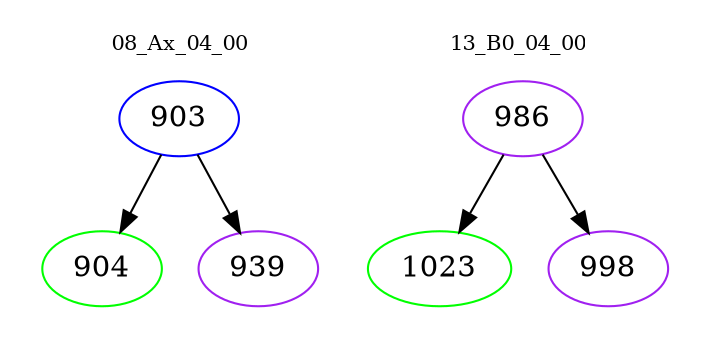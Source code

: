 digraph{
subgraph cluster_0 {
color = white
label = "08_Ax_04_00";
fontsize=10;
T0_903 [label="903", color="blue"]
T0_903 -> T0_904 [color="black"]
T0_904 [label="904", color="green"]
T0_903 -> T0_939 [color="black"]
T0_939 [label="939", color="purple"]
}
subgraph cluster_1 {
color = white
label = "13_B0_04_00";
fontsize=10;
T1_986 [label="986", color="purple"]
T1_986 -> T1_1023 [color="black"]
T1_1023 [label="1023", color="green"]
T1_986 -> T1_998 [color="black"]
T1_998 [label="998", color="purple"]
}
}
